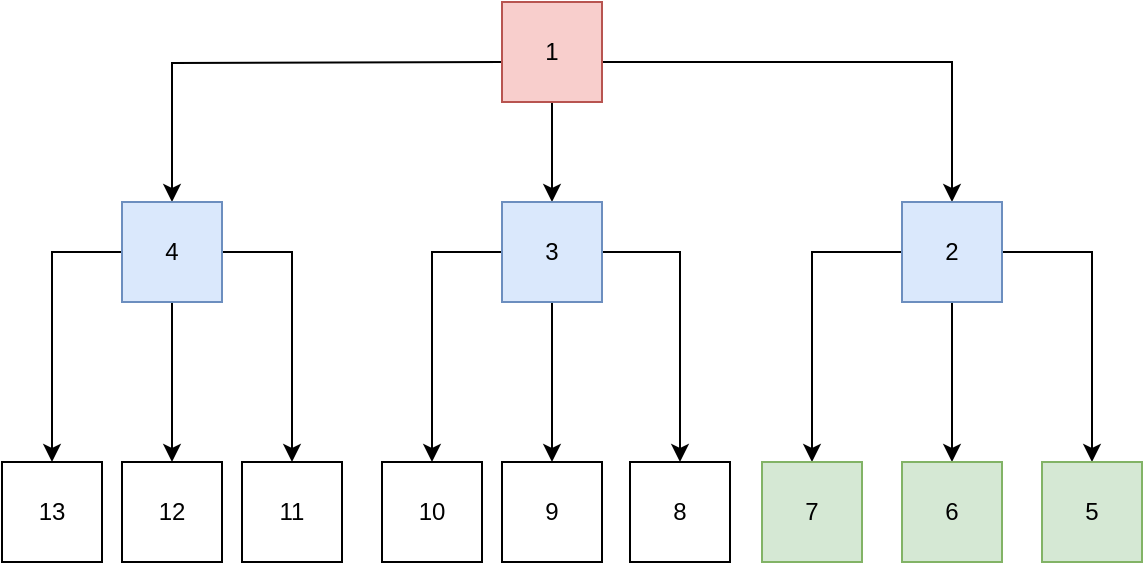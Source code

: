 <mxfile version="21.5.2" type="github">
  <diagram name="Página-1" id="EvkeX1G1GPAdFAJ-fbaF">
    <mxGraphModel dx="1428" dy="745" grid="1" gridSize="10" guides="1" tooltips="1" connect="1" arrows="1" fold="1" page="1" pageScale="1" pageWidth="827" pageHeight="1169" math="0" shadow="0">
      <root>
        <mxCell id="0" />
        <mxCell id="1" parent="0" />
        <mxCell id="g6scmtSAy3s_X9ug3b2V-23" style="edgeStyle=orthogonalEdgeStyle;rounded=0;orthogonalLoop=1;jettySize=auto;html=1;exitX=1;exitY=0.5;exitDx=0;exitDy=0;" edge="1" parent="1" source="g6scmtSAy3s_X9ug3b2V-8" target="g6scmtSAy3s_X9ug3b2V-11">
          <mxGeometry relative="1" as="geometry">
            <Array as="points">
              <mxPoint x="400" y="60" />
              <mxPoint x="575" y="60" />
            </Array>
          </mxGeometry>
        </mxCell>
        <mxCell id="g6scmtSAy3s_X9ug3b2V-24" style="edgeStyle=orthogonalEdgeStyle;rounded=0;orthogonalLoop=1;jettySize=auto;html=1;exitX=0.5;exitY=1;exitDx=0;exitDy=0;" edge="1" parent="1" source="g6scmtSAy3s_X9ug3b2V-8" target="g6scmtSAy3s_X9ug3b2V-10">
          <mxGeometry relative="1" as="geometry" />
        </mxCell>
        <mxCell id="g6scmtSAy3s_X9ug3b2V-25" style="edgeStyle=orthogonalEdgeStyle;rounded=0;orthogonalLoop=1;jettySize=auto;html=1;exitX=0;exitY=0.75;exitDx=0;exitDy=0;" edge="1" parent="1" target="g6scmtSAy3s_X9ug3b2V-9">
          <mxGeometry relative="1" as="geometry">
            <mxPoint x="350" y="60" as="sourcePoint" />
            <mxPoint x="115" y="122.5" as="targetPoint" />
          </mxGeometry>
        </mxCell>
        <mxCell id="g6scmtSAy3s_X9ug3b2V-8" value="1" style="whiteSpace=wrap;html=1;aspect=fixed;fillColor=#f8cecc;strokeColor=#b85450;" vertex="1" parent="1">
          <mxGeometry x="350" y="30" width="50" height="50" as="geometry" />
        </mxCell>
        <mxCell id="g6scmtSAy3s_X9ug3b2V-26" style="edgeStyle=orthogonalEdgeStyle;rounded=0;orthogonalLoop=1;jettySize=auto;html=1;" edge="1" parent="1" source="g6scmtSAy3s_X9ug3b2V-9" target="g6scmtSAy3s_X9ug3b2V-13">
          <mxGeometry relative="1" as="geometry" />
        </mxCell>
        <mxCell id="g6scmtSAy3s_X9ug3b2V-27" style="edgeStyle=orthogonalEdgeStyle;rounded=0;orthogonalLoop=1;jettySize=auto;html=1;entryX=0.5;entryY=0;entryDx=0;entryDy=0;" edge="1" parent="1" source="g6scmtSAy3s_X9ug3b2V-9" target="g6scmtSAy3s_X9ug3b2V-14">
          <mxGeometry relative="1" as="geometry" />
        </mxCell>
        <mxCell id="g6scmtSAy3s_X9ug3b2V-28" style="edgeStyle=orthogonalEdgeStyle;rounded=0;orthogonalLoop=1;jettySize=auto;html=1;" edge="1" parent="1" source="g6scmtSAy3s_X9ug3b2V-9" target="g6scmtSAy3s_X9ug3b2V-12">
          <mxGeometry relative="1" as="geometry" />
        </mxCell>
        <mxCell id="g6scmtSAy3s_X9ug3b2V-9" value="4" style="whiteSpace=wrap;html=1;aspect=fixed;fillColor=#dae8fc;strokeColor=#6c8ebf;" vertex="1" parent="1">
          <mxGeometry x="160" y="130" width="50" height="50" as="geometry" />
        </mxCell>
        <mxCell id="g6scmtSAy3s_X9ug3b2V-32" style="edgeStyle=orthogonalEdgeStyle;rounded=0;orthogonalLoop=1;jettySize=auto;html=1;" edge="1" parent="1" source="g6scmtSAy3s_X9ug3b2V-10" target="g6scmtSAy3s_X9ug3b2V-16">
          <mxGeometry relative="1" as="geometry" />
        </mxCell>
        <mxCell id="g6scmtSAy3s_X9ug3b2V-33" style="edgeStyle=orthogonalEdgeStyle;rounded=0;orthogonalLoop=1;jettySize=auto;html=1;" edge="1" parent="1" source="g6scmtSAy3s_X9ug3b2V-10" target="g6scmtSAy3s_X9ug3b2V-15">
          <mxGeometry relative="1" as="geometry" />
        </mxCell>
        <mxCell id="g6scmtSAy3s_X9ug3b2V-34" style="edgeStyle=orthogonalEdgeStyle;rounded=0;orthogonalLoop=1;jettySize=auto;html=1;" edge="1" parent="1" source="g6scmtSAy3s_X9ug3b2V-10" target="g6scmtSAy3s_X9ug3b2V-17">
          <mxGeometry relative="1" as="geometry" />
        </mxCell>
        <mxCell id="g6scmtSAy3s_X9ug3b2V-10" value="3" style="whiteSpace=wrap;html=1;aspect=fixed;fillColor=#dae8fc;strokeColor=#6c8ebf;" vertex="1" parent="1">
          <mxGeometry x="350" y="130" width="50" height="50" as="geometry" />
        </mxCell>
        <mxCell id="g6scmtSAy3s_X9ug3b2V-29" style="edgeStyle=orthogonalEdgeStyle;rounded=0;orthogonalLoop=1;jettySize=auto;html=1;" edge="1" parent="1" source="g6scmtSAy3s_X9ug3b2V-11" target="g6scmtSAy3s_X9ug3b2V-20">
          <mxGeometry relative="1" as="geometry" />
        </mxCell>
        <mxCell id="g6scmtSAy3s_X9ug3b2V-30" style="edgeStyle=orthogonalEdgeStyle;rounded=0;orthogonalLoop=1;jettySize=auto;html=1;" edge="1" parent="1" source="g6scmtSAy3s_X9ug3b2V-11" target="g6scmtSAy3s_X9ug3b2V-19">
          <mxGeometry relative="1" as="geometry" />
        </mxCell>
        <mxCell id="g6scmtSAy3s_X9ug3b2V-31" style="edgeStyle=orthogonalEdgeStyle;rounded=0;orthogonalLoop=1;jettySize=auto;html=1;" edge="1" parent="1" source="g6scmtSAy3s_X9ug3b2V-11" target="g6scmtSAy3s_X9ug3b2V-18">
          <mxGeometry relative="1" as="geometry" />
        </mxCell>
        <mxCell id="g6scmtSAy3s_X9ug3b2V-11" value="2" style="whiteSpace=wrap;html=1;aspect=fixed;fillColor=#dae8fc;strokeColor=#6c8ebf;" vertex="1" parent="1">
          <mxGeometry x="550" y="130" width="50" height="50" as="geometry" />
        </mxCell>
        <mxCell id="g6scmtSAy3s_X9ug3b2V-12" value="13" style="whiteSpace=wrap;html=1;aspect=fixed;" vertex="1" parent="1">
          <mxGeometry x="100" y="260" width="50" height="50" as="geometry" />
        </mxCell>
        <mxCell id="g6scmtSAy3s_X9ug3b2V-13" value="12" style="whiteSpace=wrap;html=1;aspect=fixed;" vertex="1" parent="1">
          <mxGeometry x="160" y="260" width="50" height="50" as="geometry" />
        </mxCell>
        <mxCell id="g6scmtSAy3s_X9ug3b2V-14" value="11" style="whiteSpace=wrap;html=1;aspect=fixed;" vertex="1" parent="1">
          <mxGeometry x="220" y="260" width="50" height="50" as="geometry" />
        </mxCell>
        <mxCell id="g6scmtSAy3s_X9ug3b2V-15" value="10" style="whiteSpace=wrap;html=1;aspect=fixed;" vertex="1" parent="1">
          <mxGeometry x="290" y="260" width="50" height="50" as="geometry" />
        </mxCell>
        <mxCell id="g6scmtSAy3s_X9ug3b2V-16" value="9" style="whiteSpace=wrap;html=1;aspect=fixed;" vertex="1" parent="1">
          <mxGeometry x="350" y="260" width="50" height="50" as="geometry" />
        </mxCell>
        <mxCell id="g6scmtSAy3s_X9ug3b2V-17" value="8" style="whiteSpace=wrap;html=1;aspect=fixed;" vertex="1" parent="1">
          <mxGeometry x="414" y="260" width="50" height="50" as="geometry" />
        </mxCell>
        <mxCell id="g6scmtSAy3s_X9ug3b2V-18" value="7" style="whiteSpace=wrap;html=1;aspect=fixed;fillColor=#d5e8d4;strokeColor=#82b366;" vertex="1" parent="1">
          <mxGeometry x="480" y="260" width="50" height="50" as="geometry" />
        </mxCell>
        <mxCell id="g6scmtSAy3s_X9ug3b2V-19" value="6" style="whiteSpace=wrap;html=1;aspect=fixed;fillColor=#d5e8d4;strokeColor=#82b366;" vertex="1" parent="1">
          <mxGeometry x="550" y="260" width="50" height="50" as="geometry" />
        </mxCell>
        <mxCell id="g6scmtSAy3s_X9ug3b2V-20" value="5" style="whiteSpace=wrap;html=1;aspect=fixed;fillColor=#d5e8d4;strokeColor=#82b366;" vertex="1" parent="1">
          <mxGeometry x="620" y="260" width="50" height="50" as="geometry" />
        </mxCell>
      </root>
    </mxGraphModel>
  </diagram>
</mxfile>
